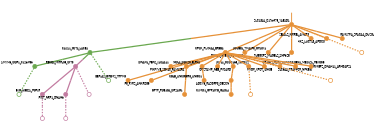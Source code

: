 strict digraph  {
graph[splines=false]; nodesep=0.7; rankdir=TB; ranksep=0.6; forcelabels=true; dpi=600; size=2.5;
0 [color="#6aa84fff", fillcolor="#6aa84fff", fixedsize=true, fontname=Lato, fontsize="12pt", height="0.25", label="", penwidth=3, shape=circle, style=filled, xlabel=CASZ1_CCT4_LACE1];
24 [color="#6aa84fff", fillcolor="#6aa84fff", fixedsize=true, fontname=Lato, fontsize="12pt", height="0.25", label="", penwidth=3, shape=circle, style=filled, xlabel=ZMYM6_ODF1_C12orf36];
28 [color="#c27ba0ff", fillcolor="#c27ba0ff", fixedsize=true, fontname=Lato, fontsize="12pt", height="0.25", label="", penwidth=3, shape=circle, style=filled, xlabel=RECQL_MRPL35_OIT3];
29 [color="#6aa84fff", fillcolor="#6aa84fff", fixedsize=true, fontname=Lato, fontsize="12pt", height="0.25", label="", penwidth=3, shape=circle, style=solid, xlabel=""];
1 [color="#e69138ff", fillcolor="#e69138ff", fixedsize=true, fontname=Lato, fontsize="12pt", height="0.25", label="", penwidth=3, shape=circle, style=filled, xlabel=SLC13A1_C17orf75_YAE1D1];
2 [color="#e69138ff", fillcolor="#e69138ff", fixedsize=true, fontname=Lato, fontsize="12pt", height="0.25", label="", penwidth=3, shape=circle, style=filled, xlabel=CPOX_PLXNA4_ERBB4];
5 [color="#e69138ff", fillcolor="#e69138ff", fixedsize=true, fontname=Lato, fontsize="12pt", height="0.25", label="", penwidth=3, shape=circle, style=filled, xlabel=DHX34_GRB10_KBTBD12];
7 [color="#e69138ff", fillcolor="#e69138ff", fixedsize=true, fontname=Lato, fontsize="12pt", height="0.25", label="", penwidth=3, shape=circle, style=filled, xlabel=SCUBE1_TM4SF5_OR10X1];
9 [color="#e69138ff", fillcolor="#e69138ff", fixedsize=true, fontname=Lato, fontsize="12pt", height="0.25", label="", penwidth=3, shape=circle, style=filled, xlabel=TUBGCP2_MAGEL2_ZNF628];
14 [color="#e69138ff", fillcolor="#e69138ff", fixedsize=true, fontname=Lato, fontsize="12pt", height="0.25", label="", penwidth=3, shape=circle, style=filled, xlabel=SEL1L2_KIRREL_AMER3];
18 [color="#e69138ff", fillcolor="#e69138ff", fixedsize=true, fontname=Lato, fontsize="12pt", height="0.25", label="", penwidth=3, shape=circle, style=filled, xlabel=HK2_LUC7L3_APOC3];
20 [color="#e69138ff", fillcolor="#e69138ff", fixedsize=true, fontname=Lato, fontsize="12pt", height="0.25", label="", penwidth=3, shape=circle, style=filled, xlabel=FAM179A_SPACA4_DUS3L];
34 [color="#e69138ff", fillcolor="#e69138ff", fixedsize=true, fontname=Lato, fontsize="12pt", height="0.25", label="", penwidth=3, shape=circle, style=solid, xlabel=""];
3 [color="#e69138ff", fillcolor="#e69138ff", fixedsize=true, fontname=Lato, fontsize="12pt", height="0.25", label="", penwidth=3, shape=circle, style=filled, xlabel=EEF1A2_GREM2_TRPM3];
10 [color="#e69138ff", fillcolor="#e69138ff", fixedsize=true, fontname=Lato, fontsize="12pt", height="0.25", label="", penwidth=3, shape=circle, style=filled, xlabel=F5_RYR2_ANKRD35];
11 [color="#e69138ff", fillcolor="#e69138ff", fixedsize=true, fontname=Lato, fontsize="12pt", height="0.25", label="", penwidth=3, shape=circle, style=filled, xlabel=DNAH1_FBN2_SLC4A11];
12 [color="#e69138ff", fillcolor="#e69138ff", fixedsize=true, fontname=Lato, fontsize="12pt", height="0.25", label="", penwidth=3, shape=circle, style=filled, xlabel=PIKFYVE_SOX10_FAM129A];
13 [color="#e69138ff", fillcolor="#e69138ff", fixedsize=true, fontname=Lato, fontsize="12pt", height="0.25", label="", penwidth=3, shape=circle, style=filled, xlabel=NOL4_DDX23_ELFN1];
15 [color="#e69138ff", fillcolor="#e69138ff", fixedsize=true, fontname=Lato, fontsize="12pt", height="0.25", label="", penwidth=3, shape=circle, style=filled, xlabel=SCYL1_CCDC168_SORCS2];
16 [color="#e69138ff", fillcolor="#e69138ff", fixedsize=true, fontname=Lato, fontsize="12pt", height="0.25", label="", penwidth=3, shape=circle, style=filled, xlabel=OCSTAMP_NEB_PYCARD];
17 [color="#e69138ff", fillcolor="#e69138ff", fixedsize=true, fontname=Lato, fontsize="12pt", height="0.25", label="", penwidth=3, shape=circle, style=filled, xlabel=MYOF_XPOT_IDH3B];
21 [color="#e69138ff", fillcolor="#e69138ff", fixedsize=true, fontname=Lato, fontsize="12pt", height="0.25", label="", penwidth=3, shape=circle, style=filled, xlabel=OR10K2_FAR1_ZSWIM3];
25 [color="#e69138ff", fillcolor="#e69138ff", fixedsize=true, fontname=Lato, fontsize="12pt", height="0.25", label="", penwidth=3, shape=circle, style=filled, xlabel=SLC5A4_TRAPPC9_NFKBIE];
26 [color="#e69138ff", fillcolor="#e69138ff", fixedsize=true, fontname=Lato, fontsize="12pt", height="0.25", label="", penwidth=3, shape=circle, style=filled, xlabel=DBN1_MED12L_FBXO38];
27 [color="#e69138ff", fillcolor="#e69138ff", fixedsize=true, fontname=Lato, fontsize="12pt", height="0.25", label="", penwidth=3, shape=circle, style=filled, xlabel=RIMBP2_DNAH11_ARHGAP21];
35 [color="#e69138ff", fillcolor="#e69138ff", fixedsize=true, fontname=Lato, fontsize="12pt", height="0.25", label="", penwidth=3, shape=circle, style=solid, xlabel=""];
6 [color="#c27ba0ff", fillcolor="#c27ba0ff", fixedsize=true, fontname=Lato, fontsize="12pt", height="0.25", label="", penwidth=3, shape=circle, style=filled, xlabel=BSG_UBE2Z_FGF19];
31 [color="#c27ba0ff", fillcolor="#c27ba0ff", fixedsize=true, fontname=Lato, fontsize="12pt", height="0.25", label="", penwidth=3, shape=circle, style=solid, xlabel=""];
8 [color="#c27ba0ff", fillcolor="#c27ba0ff", fixedsize=true, fontname=Lato, fontsize="12pt", height="0.25", label="", penwidth=3, shape=circle, style=filled, xlabel=PIGT_NRP1_DNAH6];
32 [color="#c27ba0ff", fillcolor="#c27ba0ff", fixedsize=true, fontname=Lato, fontsize="12pt", height="0.25", label="", penwidth=3, shape=circle, style=solid, xlabel=""];
4 [color="#e69138ff", fillcolor="#e69138ff", fixedsize=true, fontname=Lato, fontsize="12pt", height="0.25", label="", penwidth=3, shape=circle, style=filled, xlabel=BPTF_PDE10A_OR2AG1];
22 [color="#e69138ff", fillcolor="#e69138ff", fixedsize=true, fontname=Lato, fontsize="12pt", height="0.25", label="", penwidth=3, shape=circle, style=filled, xlabel=CBLB_LINC00898_LINGO1];
23 [color="#e69138ff", fillcolor="#e69138ff", fixedsize=true, fontname=Lato, fontsize="12pt", height="0.25", label="", penwidth=3, shape=circle, style=filled, xlabel=ADCY6_RASGRP3_OBSCN];
36 [color="#e69138ff", fillcolor="#e69138ff", fixedsize=true, fontname=Lato, fontsize="12pt", height="0.25", label="", penwidth=3, shape=circle, style=solid, xlabel=""];
19 [color="#e69138ff", fillcolor="#e69138ff", fixedsize=true, fontname=Lato, fontsize="12pt", height="0.25", label="", penwidth=3, shape=circle, style=filled, xlabel=CSMD1_GPR137B_GADL1];
30 [color="#6aa84fff", fillcolor="#6aa84fff", fixedsize=true, fontname=Lato, fontsize="12pt", height="0.25", label="", penwidth=3, shape=circle, style=solid, xlabel=""];
33 [color="#c27ba0ff", fillcolor="#c27ba0ff", fixedsize=true, fontname=Lato, fontsize="12pt", height="0.25", label="", penwidth=3, shape=circle, style=solid, xlabel=""];
normal [label="", penwidth=3, style=invis, xlabel=SLC13A1_C17orf75_YAE1D1];
0 -> 24  [arrowsize=0, color="#6aa84fff;0.5:#6aa84fff", minlen="1.0", penwidth="5.5", style=solid];
0 -> 28  [arrowsize=0, color="#6aa84fff;0.5:#c27ba0ff", minlen="1.0", penwidth="5.5", style=solid];
0 -> 29  [arrowsize=0, color="#6aa84fff;0.5:#6aa84fff", minlen="2.0", penwidth=5, style=dashed];
24 -> 30  [arrowsize=0, color="#6aa84fff;0.5:#6aa84fff", minlen="2.0", penwidth=5, style=dashed];
28 -> 6  [arrowsize=0, color="#c27ba0ff;0.5:#c27ba0ff", minlen="2.0", penwidth="5.5", style=solid];
28 -> 8  [arrowsize=0, color="#c27ba0ff;0.5:#c27ba0ff", minlen="2.0", penwidth="5.5", style=solid];
28 -> 33  [arrowsize=0, color="#c27ba0ff;0.5:#c27ba0ff", minlen="2.0", penwidth=5, style=dashed];
1 -> 0  [arrowsize=0, color="#e69138ff;0.5:#6aa84fff", minlen="2.0", penwidth="5.5", style=solid];
1 -> 2  [arrowsize=0, color="#e69138ff;0.5:#e69138ff", minlen="2.0", penwidth="5.5", style=solid];
1 -> 5  [arrowsize=0, color="#e69138ff;0.5:#e69138ff", minlen="2.0", penwidth="5.5", style=solid];
1 -> 7  [arrowsize=0, color="#e69138ff;0.5:#e69138ff", minlen="2.0", penwidth="5.5", style=solid];
1 -> 9  [arrowsize=0, color="#e69138ff;0.5:#e69138ff", minlen="2.0", penwidth="5.5", style=solid];
1 -> 14  [arrowsize=0, color="#e69138ff;0.5:#e69138ff", minlen="1.600000023841858", penwidth="5.5", style=solid];
1 -> 18  [arrowsize=0, color="#e69138ff;0.5:#e69138ff", minlen="1.399999976158142", penwidth="5.5", style=solid];
1 -> 20  [arrowsize=0, color="#e69138ff;0.5:#e69138ff", minlen="1.2000000476837158", penwidth="5.5", style=solid];
1 -> 34  [arrowsize=0, color="#e69138ff;0.5:#e69138ff", minlen="2.0", penwidth=5, style=dashed];
2 -> 3  [arrowsize=0, color="#e69138ff;0.5:#e69138ff", minlen="2.0", penwidth="5.5", style=solid];
2 -> 10  [arrowsize=0, color="#e69138ff;0.5:#e69138ff", minlen="2.0", penwidth="5.5", style=solid];
2 -> 11  [arrowsize=0, color="#e69138ff;0.5:#e69138ff", minlen="1.7999999523162842", penwidth="5.5", style=solid];
2 -> 12  [arrowsize=0, color="#e69138ff;0.5:#e69138ff", minlen="1.600000023841858", penwidth="5.5", style=solid];
2 -> 13  [arrowsize=0, color="#e69138ff;0.5:#e69138ff", minlen="1.600000023841858", penwidth="5.5", style=solid];
2 -> 15  [arrowsize=0, color="#e69138ff;0.5:#e69138ff", minlen="1.600000023841858", penwidth="5.5", style=solid];
2 -> 16  [arrowsize=0, color="#e69138ff;0.5:#e69138ff", minlen="1.600000023841858", penwidth="5.5", style=solid];
2 -> 17  [arrowsize=0, color="#e69138ff;0.5:#e69138ff", minlen="1.399999976158142", penwidth="5.5", style=solid];
2 -> 21  [arrowsize=0, color="#e69138ff;0.5:#e69138ff", minlen="1.2000000476837158", penwidth="5.5", style=solid];
2 -> 25  [arrowsize=0, color="#e69138ff;0.5:#e69138ff", minlen="1.0", penwidth="5.5", style=solid];
2 -> 26  [arrowsize=0, color="#e69138ff;0.5:#e69138ff", minlen="1.0", penwidth="5.5", style=solid];
2 -> 27  [arrowsize=0, color="#e69138ff;0.5:#e69138ff", minlen="1.0", penwidth="5.5", style=solid];
2 -> 35  [arrowsize=0, color="#e69138ff;0.5:#e69138ff", minlen="2.0", penwidth=5, style=dashed];
12 -> 4  [arrowsize=0, color="#e69138ff;0.5:#e69138ff", minlen="2.0", penwidth="5.5", style=solid];
13 -> 22  [arrowsize=0, color="#e69138ff;0.5:#e69138ff", minlen="1.2000000476837158", penwidth="5.5", style=solid];
16 -> 23  [arrowsize=0, color="#e69138ff;0.5:#e69138ff", minlen="1.2000000476837158", penwidth="5.5", style=solid];
17 -> 36  [arrowsize=0, color="#e69138ff;0.5:#e69138ff", minlen="2.0", penwidth=5, style=dashed];
6 -> 31  [arrowsize=0, color="#c27ba0ff;0.5:#c27ba0ff", minlen="2.0", penwidth=5, style=dashed];
8 -> 32  [arrowsize=0, color="#c27ba0ff;0.5:#c27ba0ff", minlen="2.0", penwidth=5, style=dashed];
23 -> 19  [arrowsize=0, color="#e69138ff;0.5:#e69138ff", minlen="1.399999976158142", penwidth="5.5", style=solid];
normal -> 1  [arrowsize=0, color="#e69138ff", label="", penwidth=4, style=solid];
}
